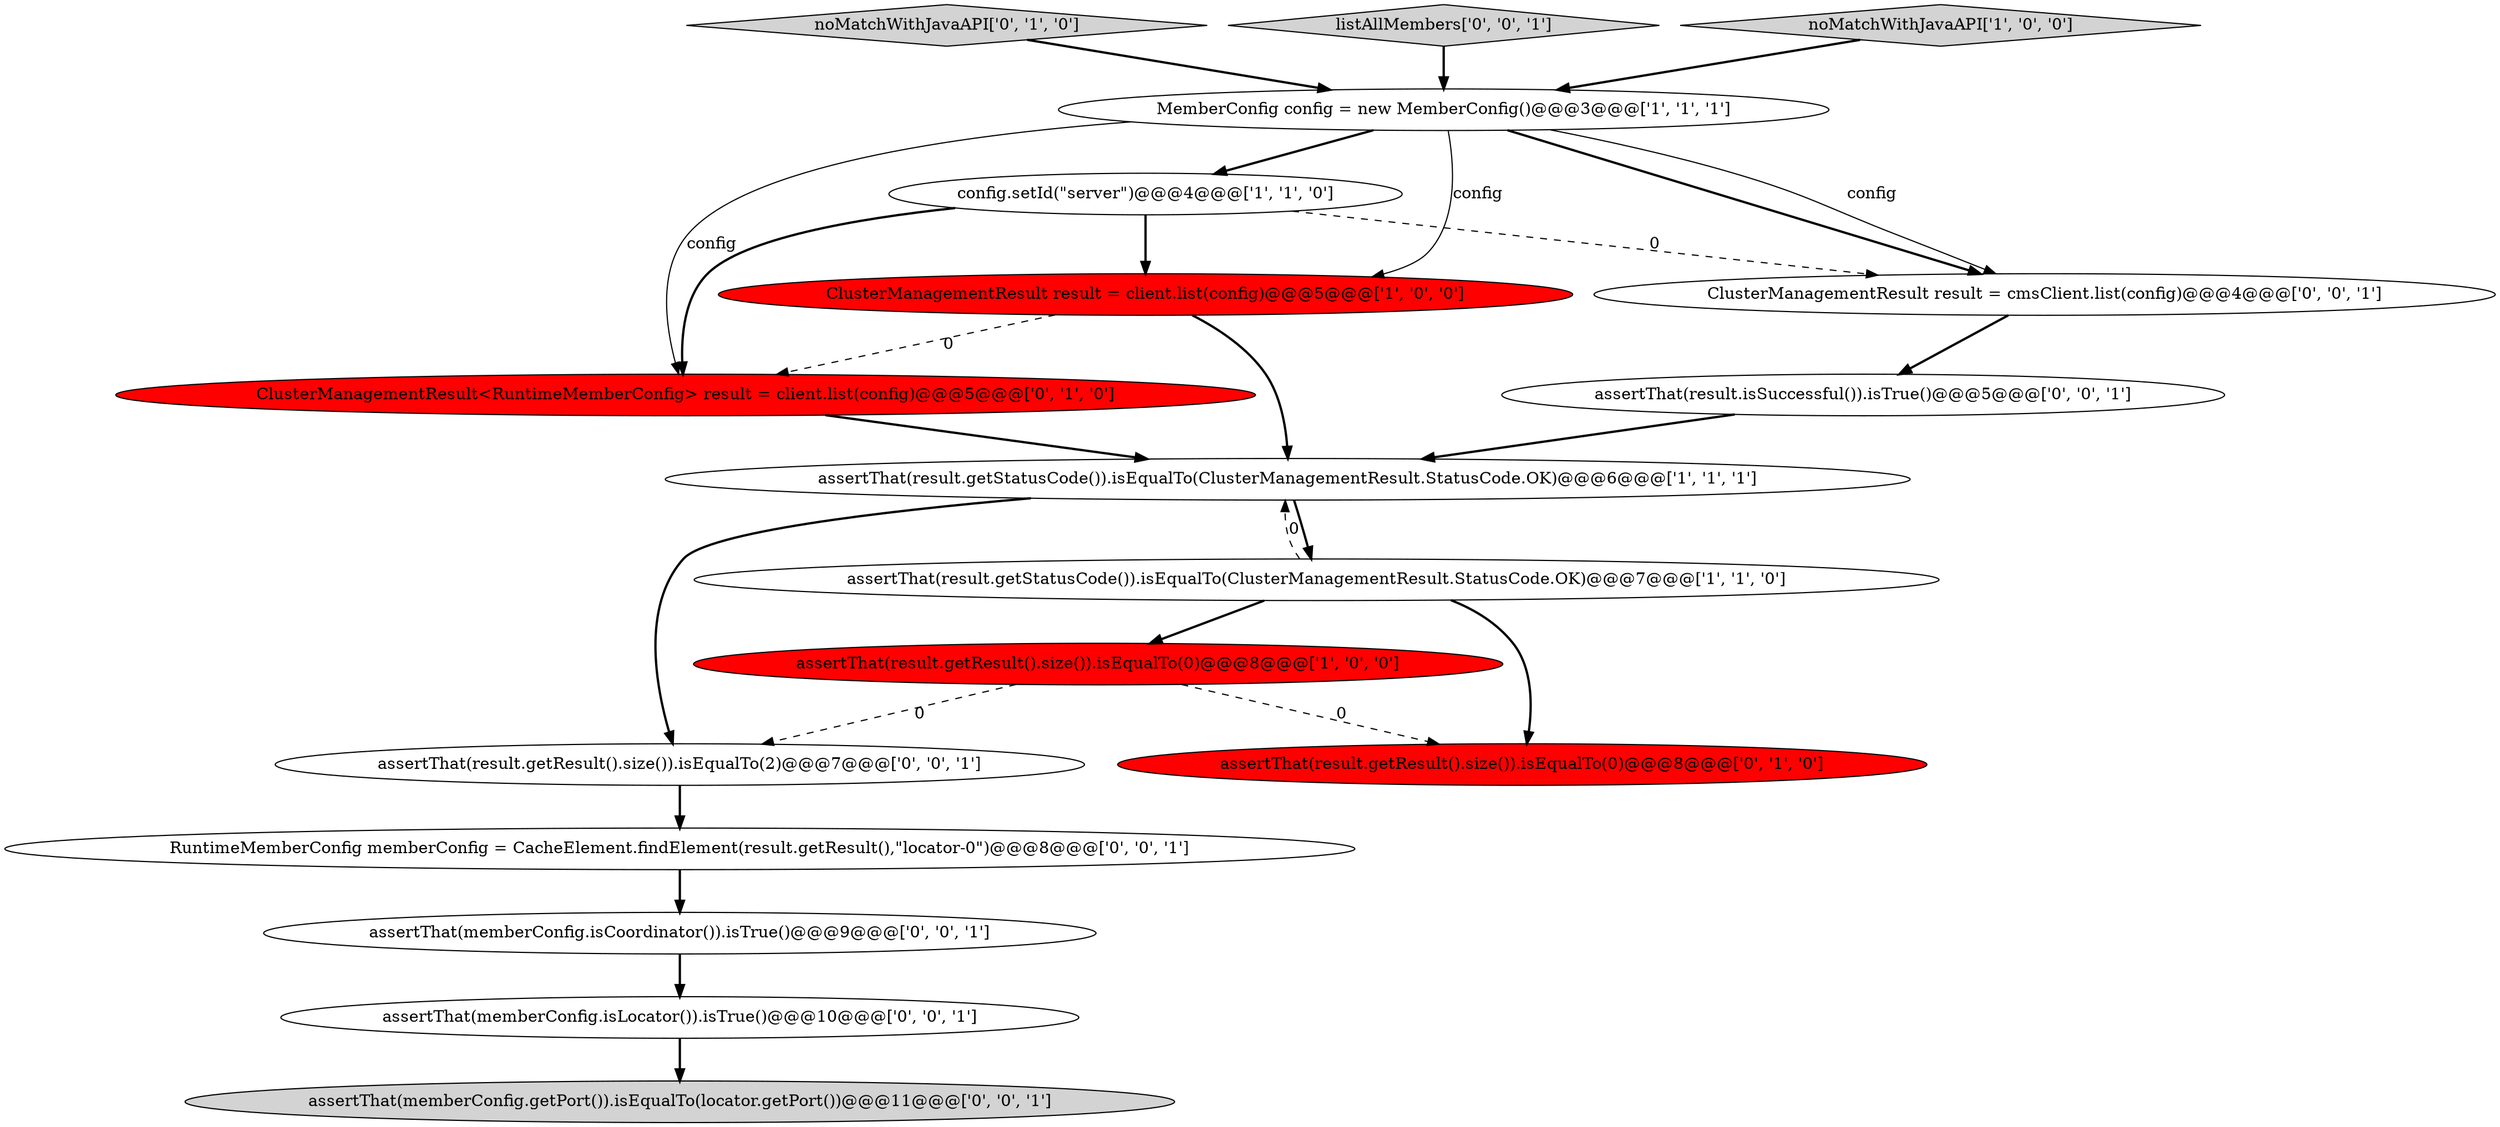 digraph {
7 [style = filled, label = "noMatchWithJavaAPI['0', '1', '0']", fillcolor = lightgray, shape = diamond image = "AAA0AAABBB2BBB"];
11 [style = filled, label = "ClusterManagementResult result = cmsClient.list(config)@@@4@@@['0', '0', '1']", fillcolor = white, shape = ellipse image = "AAA0AAABBB3BBB"];
12 [style = filled, label = "assertThat(result.getResult().size()).isEqualTo(2)@@@7@@@['0', '0', '1']", fillcolor = white, shape = ellipse image = "AAA0AAABBB3BBB"];
5 [style = filled, label = "MemberConfig config = new MemberConfig()@@@3@@@['1', '1', '1']", fillcolor = white, shape = ellipse image = "AAA0AAABBB1BBB"];
2 [style = filled, label = "assertThat(result.getStatusCode()).isEqualTo(ClusterManagementResult.StatusCode.OK)@@@6@@@['1', '1', '1']", fillcolor = white, shape = ellipse image = "AAA0AAABBB1BBB"];
4 [style = filled, label = "config.setId(\"server\")@@@4@@@['1', '1', '0']", fillcolor = white, shape = ellipse image = "AAA0AAABBB1BBB"];
14 [style = filled, label = "listAllMembers['0', '0', '1']", fillcolor = lightgray, shape = diamond image = "AAA0AAABBB3BBB"];
3 [style = filled, label = "assertThat(result.getStatusCode()).isEqualTo(ClusterManagementResult.StatusCode.OK)@@@7@@@['1', '1', '0']", fillcolor = white, shape = ellipse image = "AAA0AAABBB1BBB"];
6 [style = filled, label = "assertThat(result.getResult().size()).isEqualTo(0)@@@8@@@['1', '0', '0']", fillcolor = red, shape = ellipse image = "AAA1AAABBB1BBB"];
1 [style = filled, label = "ClusterManagementResult result = client.list(config)@@@5@@@['1', '0', '0']", fillcolor = red, shape = ellipse image = "AAA1AAABBB1BBB"];
0 [style = filled, label = "noMatchWithJavaAPI['1', '0', '0']", fillcolor = lightgray, shape = diamond image = "AAA0AAABBB1BBB"];
16 [style = filled, label = "RuntimeMemberConfig memberConfig = CacheElement.findElement(result.getResult(),\"locator-0\")@@@8@@@['0', '0', '1']", fillcolor = white, shape = ellipse image = "AAA0AAABBB3BBB"];
17 [style = filled, label = "assertThat(memberConfig.isCoordinator()).isTrue()@@@9@@@['0', '0', '1']", fillcolor = white, shape = ellipse image = "AAA0AAABBB3BBB"];
13 [style = filled, label = "assertThat(result.isSuccessful()).isTrue()@@@5@@@['0', '0', '1']", fillcolor = white, shape = ellipse image = "AAA0AAABBB3BBB"];
10 [style = filled, label = "assertThat(memberConfig.isLocator()).isTrue()@@@10@@@['0', '0', '1']", fillcolor = white, shape = ellipse image = "AAA0AAABBB3BBB"];
8 [style = filled, label = "ClusterManagementResult<RuntimeMemberConfig> result = client.list(config)@@@5@@@['0', '1', '0']", fillcolor = red, shape = ellipse image = "AAA1AAABBB2BBB"];
9 [style = filled, label = "assertThat(result.getResult().size()).isEqualTo(0)@@@8@@@['0', '1', '0']", fillcolor = red, shape = ellipse image = "AAA1AAABBB2BBB"];
15 [style = filled, label = "assertThat(memberConfig.getPort()).isEqualTo(locator.getPort())@@@11@@@['0', '0', '1']", fillcolor = lightgray, shape = ellipse image = "AAA0AAABBB3BBB"];
17->10 [style = bold, label=""];
3->2 [style = dashed, label="0"];
10->15 [style = bold, label=""];
2->3 [style = bold, label=""];
6->9 [style = dashed, label="0"];
3->6 [style = bold, label=""];
12->16 [style = bold, label=""];
16->17 [style = bold, label=""];
2->12 [style = bold, label=""];
6->12 [style = dashed, label="0"];
3->9 [style = bold, label=""];
7->5 [style = bold, label=""];
8->2 [style = bold, label=""];
5->8 [style = solid, label="config"];
11->13 [style = bold, label=""];
5->4 [style = bold, label=""];
13->2 [style = bold, label=""];
4->8 [style = bold, label=""];
1->8 [style = dashed, label="0"];
1->2 [style = bold, label=""];
4->1 [style = bold, label=""];
5->11 [style = bold, label=""];
5->1 [style = solid, label="config"];
4->11 [style = dashed, label="0"];
5->11 [style = solid, label="config"];
0->5 [style = bold, label=""];
14->5 [style = bold, label=""];
}
